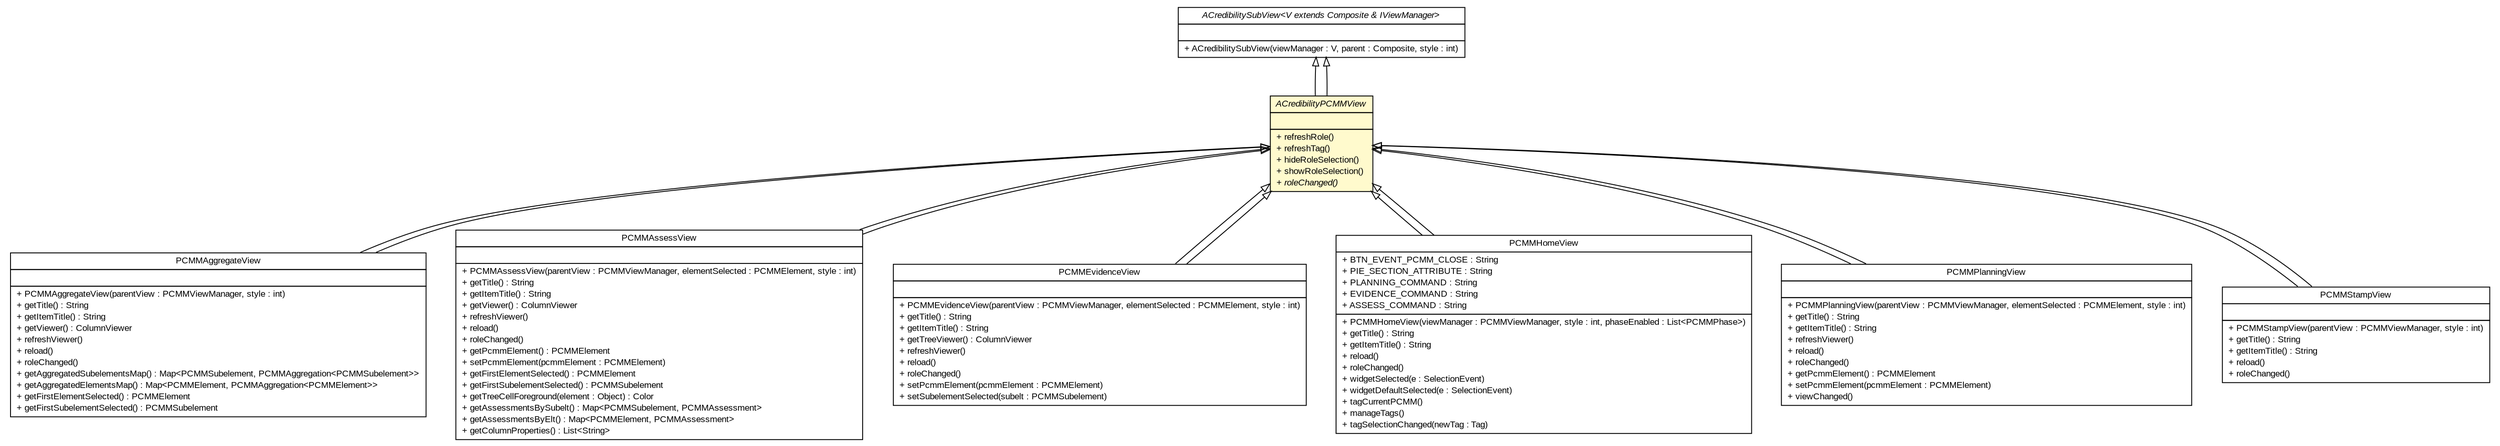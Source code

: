 #!/usr/local/bin/dot
#
# Class diagram 
# Generated by UMLGraph version R5_6-24-gf6e263 (http://www.umlgraph.org/)
#

digraph G {
	edge [fontname="arial",fontsize=10,labelfontname="arial",labelfontsize=10];
	node [fontname="arial",fontsize=10,shape=plaintext];
	nodesep=0.25;
	ranksep=0.5;
	// gov.sandia.cf.parts.ui.ACredibilitySubView<V extends org.eclipse.swt.widgets.Composite & gov.sandia.cf.parts.ui.IViewManager>
	c37232 [label=<<table title="gov.sandia.cf.parts.ui.ACredibilitySubView" border="0" cellborder="1" cellspacing="0" cellpadding="2" port="p" href="../ACredibilitySubView.html">
		<tr><td><table border="0" cellspacing="0" cellpadding="1">
<tr><td align="center" balign="center"><font face="arial italic"> ACredibilitySubView&lt;V extends Composite &amp; IViewManager&gt; </font></td></tr>
		</table></td></tr>
		<tr><td><table border="0" cellspacing="0" cellpadding="1">
<tr><td align="left" balign="left">  </td></tr>
		</table></td></tr>
		<tr><td><table border="0" cellspacing="0" cellpadding="1">
<tr><td align="left" balign="left"> + ACredibilitySubView(viewManager : V, parent : Composite, style : int) </td></tr>
		</table></td></tr>
		</table>>, URL="../ACredibilitySubView.html", fontname="arial", fontcolor="black", fontsize=10.0];
	// gov.sandia.cf.parts.ui.pcmm.ACredibilityPCMMView
	c37260 [label=<<table title="gov.sandia.cf.parts.ui.pcmm.ACredibilityPCMMView" border="0" cellborder="1" cellspacing="0" cellpadding="2" port="p" bgcolor="lemonChiffon" href="./ACredibilityPCMMView.html">
		<tr><td><table border="0" cellspacing="0" cellpadding="1">
<tr><td align="center" balign="center"><font face="arial italic"> ACredibilityPCMMView </font></td></tr>
		</table></td></tr>
		<tr><td><table border="0" cellspacing="0" cellpadding="1">
<tr><td align="left" balign="left">  </td></tr>
		</table></td></tr>
		<tr><td><table border="0" cellspacing="0" cellpadding="1">
<tr><td align="left" balign="left"> + refreshRole() </td></tr>
<tr><td align="left" balign="left"> + refreshTag() </td></tr>
<tr><td align="left" balign="left"> + hideRoleSelection() </td></tr>
<tr><td align="left" balign="left"> + showRoleSelection() </td></tr>
<tr><td align="left" balign="left"><font face="arial italic" point-size="10.0"> + roleChanged() </font></td></tr>
		</table></td></tr>
		</table>>, URL="./ACredibilityPCMMView.html", fontname="arial", fontcolor="black", fontsize=10.0];
	// gov.sandia.cf.parts.ui.pcmm.PCMMAggregateView
	c37282 [label=<<table title="gov.sandia.cf.parts.ui.pcmm.PCMMAggregateView" border="0" cellborder="1" cellspacing="0" cellpadding="2" port="p" href="./PCMMAggregateView.html">
		<tr><td><table border="0" cellspacing="0" cellpadding="1">
<tr><td align="center" balign="center"> PCMMAggregateView </td></tr>
		</table></td></tr>
		<tr><td><table border="0" cellspacing="0" cellpadding="1">
<tr><td align="left" balign="left">  </td></tr>
		</table></td></tr>
		<tr><td><table border="0" cellspacing="0" cellpadding="1">
<tr><td align="left" balign="left"> + PCMMAggregateView(parentView : PCMMViewManager, style : int) </td></tr>
<tr><td align="left" balign="left"> + getTitle() : String </td></tr>
<tr><td align="left" balign="left"> + getItemTitle() : String </td></tr>
<tr><td align="left" balign="left"> + getViewer() : ColumnViewer </td></tr>
<tr><td align="left" balign="left"> + refreshViewer() </td></tr>
<tr><td align="left" balign="left"> + reload() </td></tr>
<tr><td align="left" balign="left"> + roleChanged() </td></tr>
<tr><td align="left" balign="left"> + getAggregatedSubelementsMap() : Map&lt;PCMMSubelement, PCMMAggregation&lt;PCMMSubelement&gt;&gt; </td></tr>
<tr><td align="left" balign="left"> + getAggregatedElementsMap() : Map&lt;PCMMElement, PCMMAggregation&lt;PCMMElement&gt;&gt; </td></tr>
<tr><td align="left" balign="left"> + getFirstElementSelected() : PCMMElement </td></tr>
<tr><td align="left" balign="left"> + getFirstSubelementSelected() : PCMMSubelement </td></tr>
		</table></td></tr>
		</table>>, URL="./PCMMAggregateView.html", fontname="arial", fontcolor="black", fontsize=10.0];
	// gov.sandia.cf.parts.ui.pcmm.PCMMAssessView
	c37285 [label=<<table title="gov.sandia.cf.parts.ui.pcmm.PCMMAssessView" border="0" cellborder="1" cellspacing="0" cellpadding="2" port="p" href="./PCMMAssessView.html">
		<tr><td><table border="0" cellspacing="0" cellpadding="1">
<tr><td align="center" balign="center"> PCMMAssessView </td></tr>
		</table></td></tr>
		<tr><td><table border="0" cellspacing="0" cellpadding="1">
<tr><td align="left" balign="left">  </td></tr>
		</table></td></tr>
		<tr><td><table border="0" cellspacing="0" cellpadding="1">
<tr><td align="left" balign="left"> + PCMMAssessView(parentView : PCMMViewManager, elementSelected : PCMMElement, style : int) </td></tr>
<tr><td align="left" balign="left"> + getTitle() : String </td></tr>
<tr><td align="left" balign="left"> + getItemTitle() : String </td></tr>
<tr><td align="left" balign="left"> + getViewer() : ColumnViewer </td></tr>
<tr><td align="left" balign="left"> + refreshViewer() </td></tr>
<tr><td align="left" balign="left"> + reload() </td></tr>
<tr><td align="left" balign="left"> + roleChanged() </td></tr>
<tr><td align="left" balign="left"> + getPcmmElement() : PCMMElement </td></tr>
<tr><td align="left" balign="left"> + setPcmmElement(pcmmElement : PCMMElement) </td></tr>
<tr><td align="left" balign="left"> + getFirstElementSelected() : PCMMElement </td></tr>
<tr><td align="left" balign="left"> + getFirstSubelementSelected() : PCMMSubelement </td></tr>
<tr><td align="left" balign="left"> + getTreeCellForeground(element : Object) : Color </td></tr>
<tr><td align="left" balign="left"> + getAssessmentsBySubelt() : Map&lt;PCMMSubelement, PCMMAssessment&gt; </td></tr>
<tr><td align="left" balign="left"> + getAssessmentsByElt() : Map&lt;PCMMElement, PCMMAssessment&gt; </td></tr>
<tr><td align="left" balign="left"> + getColumnProperties() : List&lt;String&gt; </td></tr>
		</table></td></tr>
		</table>>, URL="./PCMMAssessView.html", fontname="arial", fontcolor="black", fontsize=10.0];
	// gov.sandia.cf.parts.ui.pcmm.PCMMEvidenceView
	c37290 [label=<<table title="gov.sandia.cf.parts.ui.pcmm.PCMMEvidenceView" border="0" cellborder="1" cellspacing="0" cellpadding="2" port="p" href="./PCMMEvidenceView.html">
		<tr><td><table border="0" cellspacing="0" cellpadding="1">
<tr><td align="center" balign="center"> PCMMEvidenceView </td></tr>
		</table></td></tr>
		<tr><td><table border="0" cellspacing="0" cellpadding="1">
<tr><td align="left" balign="left">  </td></tr>
		</table></td></tr>
		<tr><td><table border="0" cellspacing="0" cellpadding="1">
<tr><td align="left" balign="left"> + PCMMEvidenceView(parentView : PCMMViewManager, elementSelected : PCMMElement, style : int) </td></tr>
<tr><td align="left" balign="left"> + getTitle() : String </td></tr>
<tr><td align="left" balign="left"> + getItemTitle() : String </td></tr>
<tr><td align="left" balign="left"> + getTreeViewer() : ColumnViewer </td></tr>
<tr><td align="left" balign="left"> + refreshViewer() </td></tr>
<tr><td align="left" balign="left"> + reload() </td></tr>
<tr><td align="left" balign="left"> + roleChanged() </td></tr>
<tr><td align="left" balign="left"> + setPcmmElement(pcmmElement : PCMMElement) </td></tr>
<tr><td align="left" balign="left"> + setSubelementSelected(subelt : PCMMSubelement) </td></tr>
		</table></td></tr>
		</table>>, URL="./PCMMEvidenceView.html", fontname="arial", fontcolor="black", fontsize=10.0];
	// gov.sandia.cf.parts.ui.pcmm.PCMMHomeView
	c37293 [label=<<table title="gov.sandia.cf.parts.ui.pcmm.PCMMHomeView" border="0" cellborder="1" cellspacing="0" cellpadding="2" port="p" href="./PCMMHomeView.html">
		<tr><td><table border="0" cellspacing="0" cellpadding="1">
<tr><td align="center" balign="center"> PCMMHomeView </td></tr>
		</table></td></tr>
		<tr><td><table border="0" cellspacing="0" cellpadding="1">
<tr><td align="left" balign="left"> + BTN_EVENT_PCMM_CLOSE : String </td></tr>
<tr><td align="left" balign="left"> + PIE_SECTION_ATTRIBUTE : String </td></tr>
<tr><td align="left" balign="left"> + PLANNING_COMMAND : String </td></tr>
<tr><td align="left" balign="left"> + EVIDENCE_COMMAND : String </td></tr>
<tr><td align="left" balign="left"> + ASSESS_COMMAND : String </td></tr>
		</table></td></tr>
		<tr><td><table border="0" cellspacing="0" cellpadding="1">
<tr><td align="left" balign="left"> + PCMMHomeView(viewManager : PCMMViewManager, style : int, phaseEnabled : List&lt;PCMMPhase&gt;) </td></tr>
<tr><td align="left" balign="left"> + getTitle() : String </td></tr>
<tr><td align="left" balign="left"> + getItemTitle() : String </td></tr>
<tr><td align="left" balign="left"> + reload() </td></tr>
<tr><td align="left" balign="left"> + roleChanged() </td></tr>
<tr><td align="left" balign="left"> + widgetSelected(e : SelectionEvent) </td></tr>
<tr><td align="left" balign="left"> + widgetDefaultSelected(e : SelectionEvent) </td></tr>
<tr><td align="left" balign="left"> + tagCurrentPCMM() </td></tr>
<tr><td align="left" balign="left"> + manageTags() </td></tr>
<tr><td align="left" balign="left"> + tagSelectionChanged(newTag : Tag) </td></tr>
		</table></td></tr>
		</table>>, URL="./PCMMHomeView.html", fontname="arial", fontcolor="black", fontsize=10.0];
	// gov.sandia.cf.parts.ui.pcmm.PCMMPlanningView
	c37295 [label=<<table title="gov.sandia.cf.parts.ui.pcmm.PCMMPlanningView" border="0" cellborder="1" cellspacing="0" cellpadding="2" port="p" href="./PCMMPlanningView.html">
		<tr><td><table border="0" cellspacing="0" cellpadding="1">
<tr><td align="center" balign="center"> PCMMPlanningView </td></tr>
		</table></td></tr>
		<tr><td><table border="0" cellspacing="0" cellpadding="1">
<tr><td align="left" balign="left">  </td></tr>
		</table></td></tr>
		<tr><td><table border="0" cellspacing="0" cellpadding="1">
<tr><td align="left" balign="left"> + PCMMPlanningView(parentView : PCMMViewManager, elementSelected : PCMMElement, style : int) </td></tr>
<tr><td align="left" balign="left"> + getTitle() : String </td></tr>
<tr><td align="left" balign="left"> + getItemTitle() : String </td></tr>
<tr><td align="left" balign="left"> + refreshViewer() </td></tr>
<tr><td align="left" balign="left"> + reload() </td></tr>
<tr><td align="left" balign="left"> + roleChanged() </td></tr>
<tr><td align="left" balign="left"> + getPcmmElement() : PCMMElement </td></tr>
<tr><td align="left" balign="left"> + setPcmmElement(pcmmElement : PCMMElement) </td></tr>
<tr><td align="left" balign="left"> + viewChanged() </td></tr>
		</table></td></tr>
		</table>>, URL="./PCMMPlanningView.html", fontname="arial", fontcolor="black", fontsize=10.0];
	// gov.sandia.cf.parts.ui.pcmm.PCMMStampView
	c37298 [label=<<table title="gov.sandia.cf.parts.ui.pcmm.PCMMStampView" border="0" cellborder="1" cellspacing="0" cellpadding="2" port="p" href="./PCMMStampView.html">
		<tr><td><table border="0" cellspacing="0" cellpadding="1">
<tr><td align="center" balign="center"> PCMMStampView </td></tr>
		</table></td></tr>
		<tr><td><table border="0" cellspacing="0" cellpadding="1">
<tr><td align="left" balign="left">  </td></tr>
		</table></td></tr>
		<tr><td><table border="0" cellspacing="0" cellpadding="1">
<tr><td align="left" balign="left"> + PCMMStampView(parentView : PCMMViewManager, style : int) </td></tr>
<tr><td align="left" balign="left"> + getTitle() : String </td></tr>
<tr><td align="left" balign="left"> + getItemTitle() : String </td></tr>
<tr><td align="left" balign="left"> + reload() </td></tr>
<tr><td align="left" balign="left"> + roleChanged() </td></tr>
		</table></td></tr>
		</table>>, URL="./PCMMStampView.html", fontname="arial", fontcolor="black", fontsize=10.0];
	//gov.sandia.cf.parts.ui.pcmm.ACredibilityPCMMView extends gov.sandia.cf.parts.ui.ACredibilitySubView<gov.sandia.cf.parts.ui.pcmm.PCMMViewManager>
	c37232:p -> c37260:p [dir=back,arrowtail=empty];
	//gov.sandia.cf.parts.ui.pcmm.PCMMAggregateView extends gov.sandia.cf.parts.ui.pcmm.ACredibilityPCMMView
	c37260:p -> c37282:p [dir=back,arrowtail=empty];
	//gov.sandia.cf.parts.ui.pcmm.PCMMAssessView extends gov.sandia.cf.parts.ui.pcmm.ACredibilityPCMMView
	c37260:p -> c37285:p [dir=back,arrowtail=empty];
	//gov.sandia.cf.parts.ui.pcmm.PCMMEvidenceView extends gov.sandia.cf.parts.ui.pcmm.ACredibilityPCMMView
	c37260:p -> c37290:p [dir=back,arrowtail=empty];
	//gov.sandia.cf.parts.ui.pcmm.PCMMHomeView extends gov.sandia.cf.parts.ui.pcmm.ACredibilityPCMMView
	c37260:p -> c37293:p [dir=back,arrowtail=empty];
	//gov.sandia.cf.parts.ui.pcmm.PCMMPlanningView extends gov.sandia.cf.parts.ui.pcmm.ACredibilityPCMMView
	c37260:p -> c37295:p [dir=back,arrowtail=empty];
	//gov.sandia.cf.parts.ui.pcmm.PCMMStampView extends gov.sandia.cf.parts.ui.pcmm.ACredibilityPCMMView
	c37260:p -> c37298:p [dir=back,arrowtail=empty];
	//gov.sandia.cf.parts.ui.pcmm.PCMMStampView extends gov.sandia.cf.parts.ui.pcmm.ACredibilityPCMMView
	c37260:p -> c37298:p [dir=back,arrowtail=empty];
	//gov.sandia.cf.parts.ui.pcmm.PCMMPlanningView extends gov.sandia.cf.parts.ui.pcmm.ACredibilityPCMMView
	c37260:p -> c37295:p [dir=back,arrowtail=empty];
	//gov.sandia.cf.parts.ui.pcmm.PCMMHomeView extends gov.sandia.cf.parts.ui.pcmm.ACredibilityPCMMView
	c37260:p -> c37293:p [dir=back,arrowtail=empty];
	//gov.sandia.cf.parts.ui.pcmm.PCMMEvidenceView extends gov.sandia.cf.parts.ui.pcmm.ACredibilityPCMMView
	c37260:p -> c37290:p [dir=back,arrowtail=empty];
	//gov.sandia.cf.parts.ui.pcmm.PCMMAssessView extends gov.sandia.cf.parts.ui.pcmm.ACredibilityPCMMView
	c37260:p -> c37285:p [dir=back,arrowtail=empty];
	//gov.sandia.cf.parts.ui.pcmm.PCMMAggregateView extends gov.sandia.cf.parts.ui.pcmm.ACredibilityPCMMView
	c37260:p -> c37282:p [dir=back,arrowtail=empty];
	//gov.sandia.cf.parts.ui.pcmm.ACredibilityPCMMView extends gov.sandia.cf.parts.ui.ACredibilitySubView<gov.sandia.cf.parts.ui.pcmm.PCMMViewManager>
	c37232:p -> c37260:p [dir=back,arrowtail=empty];
}

